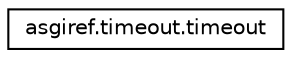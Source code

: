 digraph "Graphical Class Hierarchy"
{
 // LATEX_PDF_SIZE
  edge [fontname="Helvetica",fontsize="10",labelfontname="Helvetica",labelfontsize="10"];
  node [fontname="Helvetica",fontsize="10",shape=record];
  rankdir="LR";
  Node0 [label="asgiref.timeout.timeout",height=0.2,width=0.4,color="black", fillcolor="white", style="filled",URL="$classasgiref_1_1timeout_1_1timeout.html",tooltip=" "];
}
